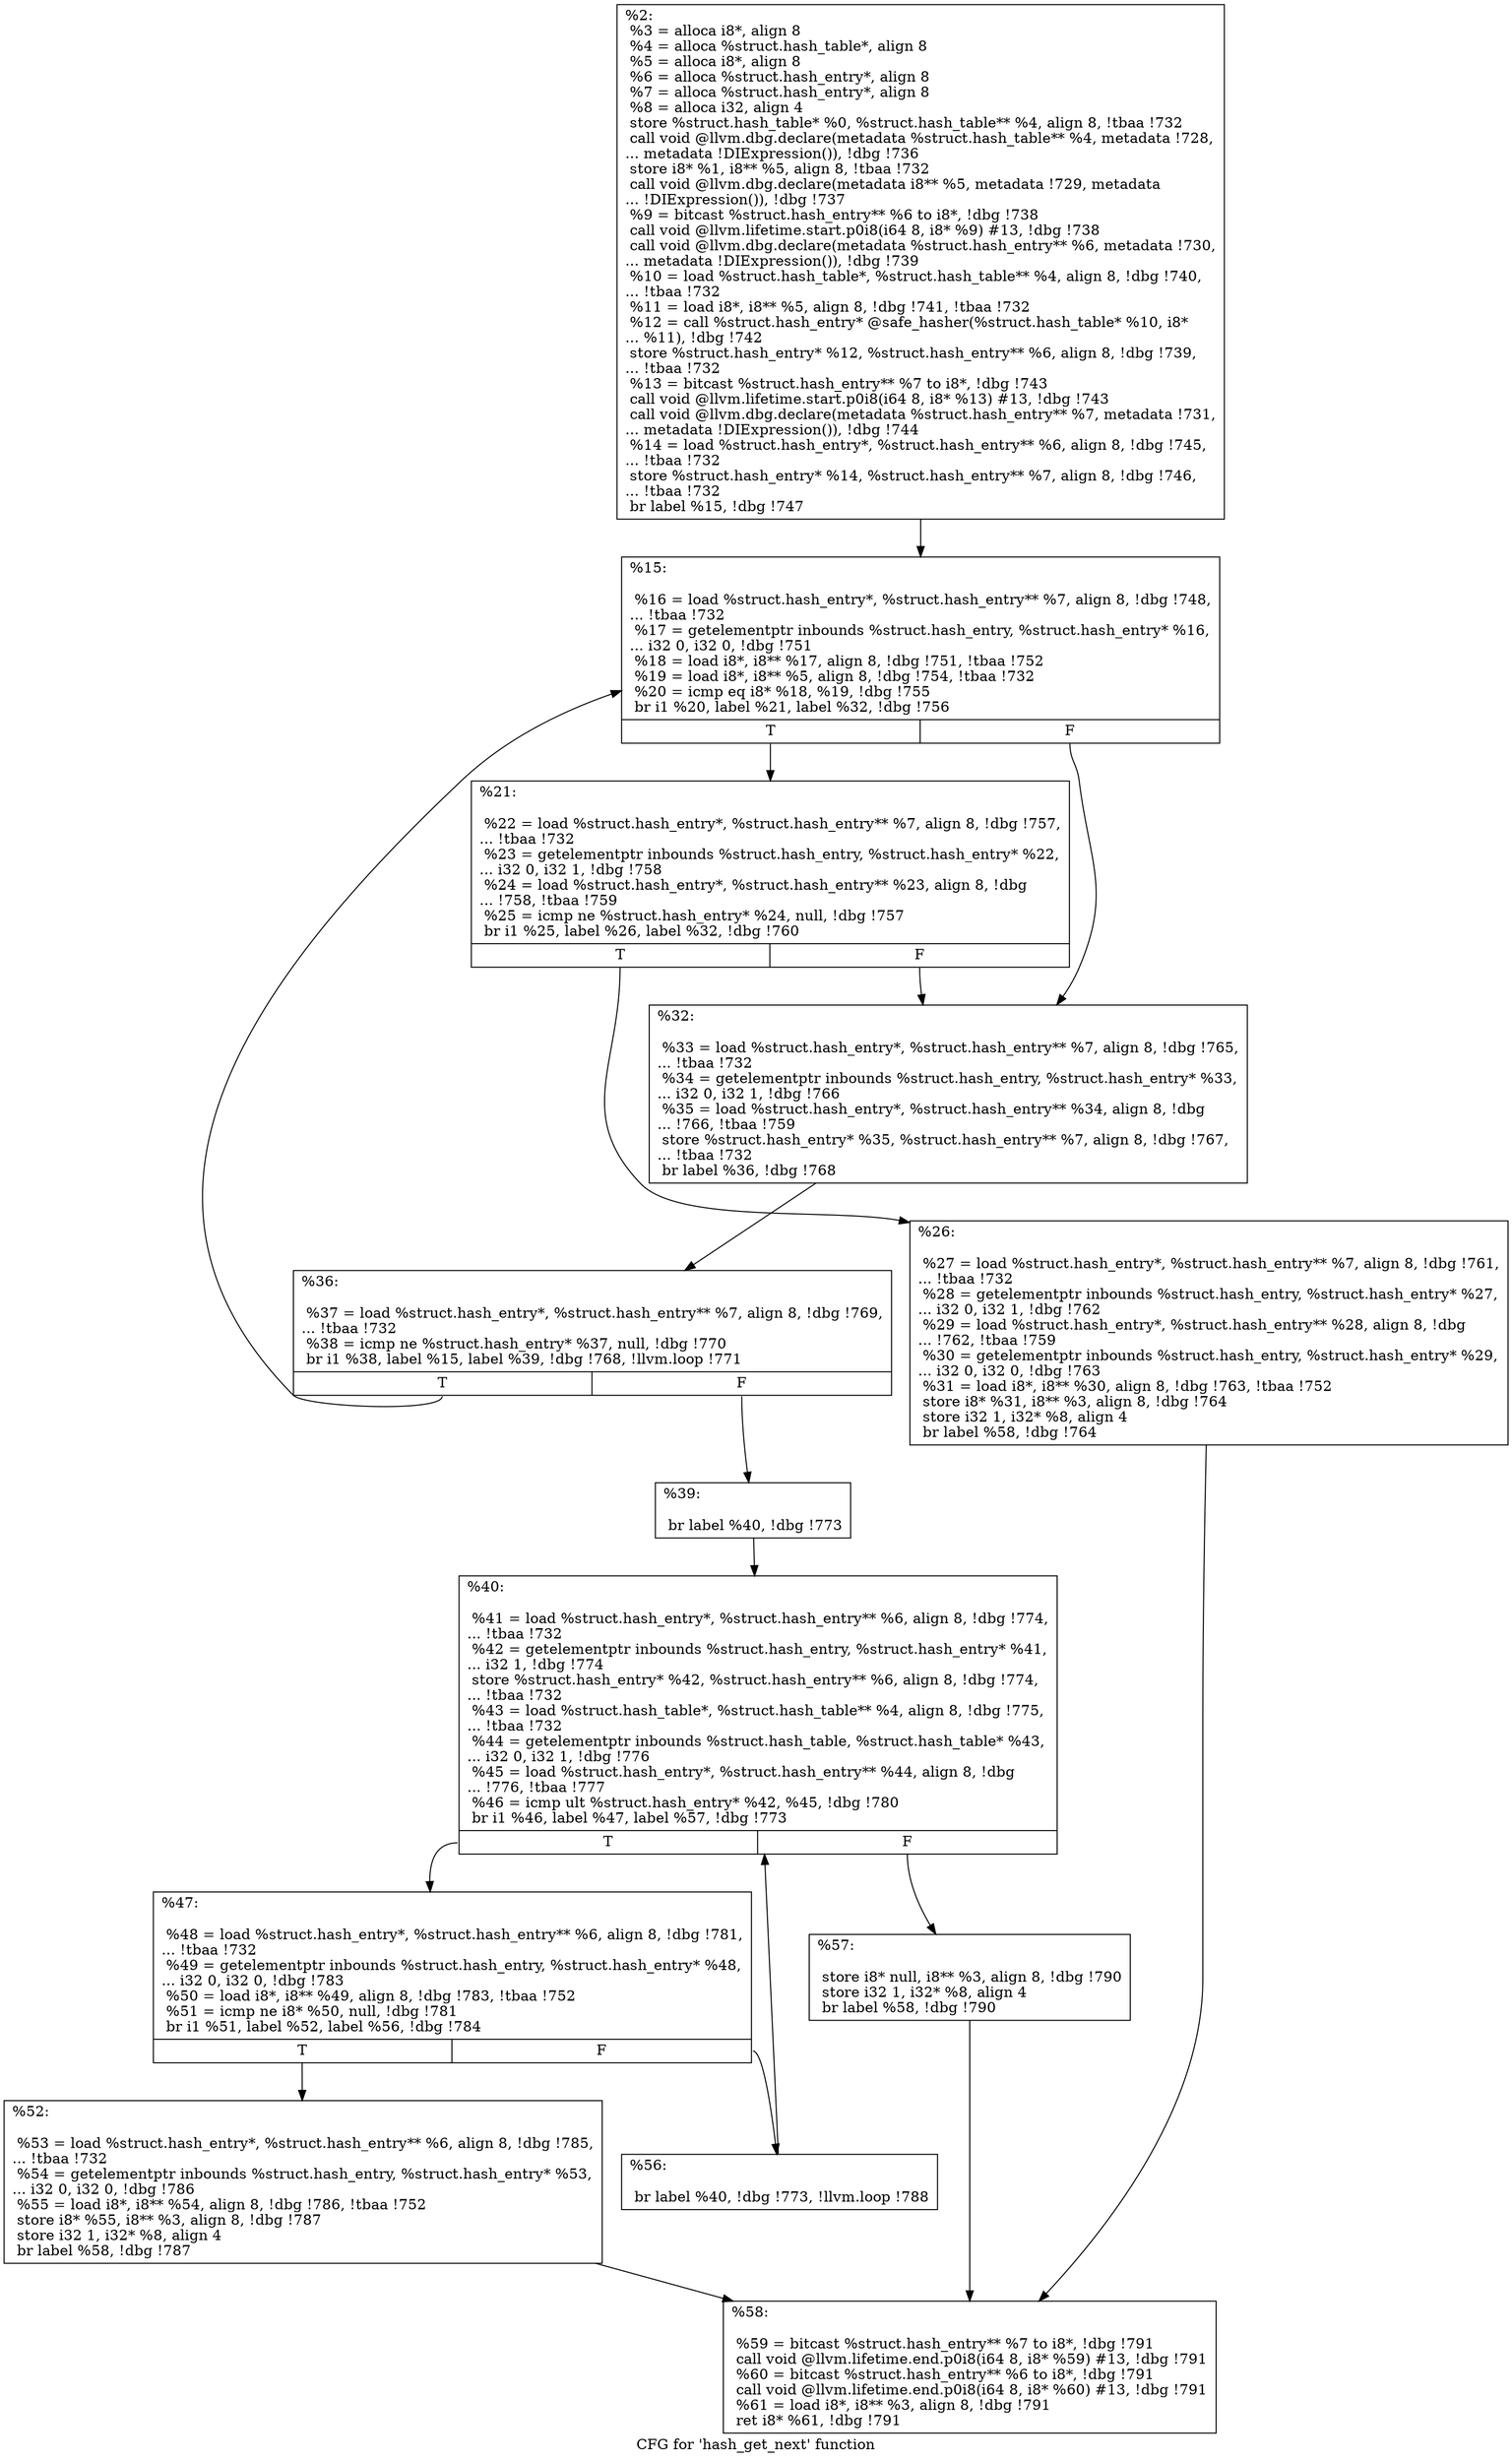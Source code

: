 digraph "CFG for 'hash_get_next' function" {
	label="CFG for 'hash_get_next' function";

	Node0x2498f60 [shape=record,label="{%2:\l  %3 = alloca i8*, align 8\l  %4 = alloca %struct.hash_table*, align 8\l  %5 = alloca i8*, align 8\l  %6 = alloca %struct.hash_entry*, align 8\l  %7 = alloca %struct.hash_entry*, align 8\l  %8 = alloca i32, align 4\l  store %struct.hash_table* %0, %struct.hash_table** %4, align 8, !tbaa !732\l  call void @llvm.dbg.declare(metadata %struct.hash_table** %4, metadata !728,\l... metadata !DIExpression()), !dbg !736\l  store i8* %1, i8** %5, align 8, !tbaa !732\l  call void @llvm.dbg.declare(metadata i8** %5, metadata !729, metadata\l... !DIExpression()), !dbg !737\l  %9 = bitcast %struct.hash_entry** %6 to i8*, !dbg !738\l  call void @llvm.lifetime.start.p0i8(i64 8, i8* %9) #13, !dbg !738\l  call void @llvm.dbg.declare(metadata %struct.hash_entry** %6, metadata !730,\l... metadata !DIExpression()), !dbg !739\l  %10 = load %struct.hash_table*, %struct.hash_table** %4, align 8, !dbg !740,\l... !tbaa !732\l  %11 = load i8*, i8** %5, align 8, !dbg !741, !tbaa !732\l  %12 = call %struct.hash_entry* @safe_hasher(%struct.hash_table* %10, i8*\l... %11), !dbg !742\l  store %struct.hash_entry* %12, %struct.hash_entry** %6, align 8, !dbg !739,\l... !tbaa !732\l  %13 = bitcast %struct.hash_entry** %7 to i8*, !dbg !743\l  call void @llvm.lifetime.start.p0i8(i64 8, i8* %13) #13, !dbg !743\l  call void @llvm.dbg.declare(metadata %struct.hash_entry** %7, metadata !731,\l... metadata !DIExpression()), !dbg !744\l  %14 = load %struct.hash_entry*, %struct.hash_entry** %6, align 8, !dbg !745,\l... !tbaa !732\l  store %struct.hash_entry* %14, %struct.hash_entry** %7, align 8, !dbg !746,\l... !tbaa !732\l  br label %15, !dbg !747\l}"];
	Node0x2498f60 -> Node0x249b230;
	Node0x249b230 [shape=record,label="{%15:\l\l  %16 = load %struct.hash_entry*, %struct.hash_entry** %7, align 8, !dbg !748,\l... !tbaa !732\l  %17 = getelementptr inbounds %struct.hash_entry, %struct.hash_entry* %16,\l... i32 0, i32 0, !dbg !751\l  %18 = load i8*, i8** %17, align 8, !dbg !751, !tbaa !752\l  %19 = load i8*, i8** %5, align 8, !dbg !754, !tbaa !732\l  %20 = icmp eq i8* %18, %19, !dbg !755\l  br i1 %20, label %21, label %32, !dbg !756\l|{<s0>T|<s1>F}}"];
	Node0x249b230:s0 -> Node0x249b280;
	Node0x249b230:s1 -> Node0x249b320;
	Node0x249b280 [shape=record,label="{%21:\l\l  %22 = load %struct.hash_entry*, %struct.hash_entry** %7, align 8, !dbg !757,\l... !tbaa !732\l  %23 = getelementptr inbounds %struct.hash_entry, %struct.hash_entry* %22,\l... i32 0, i32 1, !dbg !758\l  %24 = load %struct.hash_entry*, %struct.hash_entry** %23, align 8, !dbg\l... !758, !tbaa !759\l  %25 = icmp ne %struct.hash_entry* %24, null, !dbg !757\l  br i1 %25, label %26, label %32, !dbg !760\l|{<s0>T|<s1>F}}"];
	Node0x249b280:s0 -> Node0x249b2d0;
	Node0x249b280:s1 -> Node0x249b320;
	Node0x249b2d0 [shape=record,label="{%26:\l\l  %27 = load %struct.hash_entry*, %struct.hash_entry** %7, align 8, !dbg !761,\l... !tbaa !732\l  %28 = getelementptr inbounds %struct.hash_entry, %struct.hash_entry* %27,\l... i32 0, i32 1, !dbg !762\l  %29 = load %struct.hash_entry*, %struct.hash_entry** %28, align 8, !dbg\l... !762, !tbaa !759\l  %30 = getelementptr inbounds %struct.hash_entry, %struct.hash_entry* %29,\l... i32 0, i32 0, !dbg !763\l  %31 = load i8*, i8** %30, align 8, !dbg !763, !tbaa !752\l  store i8* %31, i8** %3, align 8, !dbg !764\l  store i32 1, i32* %8, align 4\l  br label %58, !dbg !764\l}"];
	Node0x249b2d0 -> Node0x249b5a0;
	Node0x249b320 [shape=record,label="{%32:\l\l  %33 = load %struct.hash_entry*, %struct.hash_entry** %7, align 8, !dbg !765,\l... !tbaa !732\l  %34 = getelementptr inbounds %struct.hash_entry, %struct.hash_entry* %33,\l... i32 0, i32 1, !dbg !766\l  %35 = load %struct.hash_entry*, %struct.hash_entry** %34, align 8, !dbg\l... !766, !tbaa !759\l  store %struct.hash_entry* %35, %struct.hash_entry** %7, align 8, !dbg !767,\l... !tbaa !732\l  br label %36, !dbg !768\l}"];
	Node0x249b320 -> Node0x249b370;
	Node0x249b370 [shape=record,label="{%36:\l\l  %37 = load %struct.hash_entry*, %struct.hash_entry** %7, align 8, !dbg !769,\l... !tbaa !732\l  %38 = icmp ne %struct.hash_entry* %37, null, !dbg !770\l  br i1 %38, label %15, label %39, !dbg !768, !llvm.loop !771\l|{<s0>T|<s1>F}}"];
	Node0x249b370:s0 -> Node0x249b230;
	Node0x249b370:s1 -> Node0x249b3c0;
	Node0x249b3c0 [shape=record,label="{%39:\l\l  br label %40, !dbg !773\l}"];
	Node0x249b3c0 -> Node0x249b410;
	Node0x249b410 [shape=record,label="{%40:\l\l  %41 = load %struct.hash_entry*, %struct.hash_entry** %6, align 8, !dbg !774,\l... !tbaa !732\l  %42 = getelementptr inbounds %struct.hash_entry, %struct.hash_entry* %41,\l... i32 1, !dbg !774\l  store %struct.hash_entry* %42, %struct.hash_entry** %6, align 8, !dbg !774,\l... !tbaa !732\l  %43 = load %struct.hash_table*, %struct.hash_table** %4, align 8, !dbg !775,\l... !tbaa !732\l  %44 = getelementptr inbounds %struct.hash_table, %struct.hash_table* %43,\l... i32 0, i32 1, !dbg !776\l  %45 = load %struct.hash_entry*, %struct.hash_entry** %44, align 8, !dbg\l... !776, !tbaa !777\l  %46 = icmp ult %struct.hash_entry* %42, %45, !dbg !780\l  br i1 %46, label %47, label %57, !dbg !773\l|{<s0>T|<s1>F}}"];
	Node0x249b410:s0 -> Node0x249b460;
	Node0x249b410:s1 -> Node0x249b550;
	Node0x249b460 [shape=record,label="{%47:\l\l  %48 = load %struct.hash_entry*, %struct.hash_entry** %6, align 8, !dbg !781,\l... !tbaa !732\l  %49 = getelementptr inbounds %struct.hash_entry, %struct.hash_entry* %48,\l... i32 0, i32 0, !dbg !783\l  %50 = load i8*, i8** %49, align 8, !dbg !783, !tbaa !752\l  %51 = icmp ne i8* %50, null, !dbg !781\l  br i1 %51, label %52, label %56, !dbg !784\l|{<s0>T|<s1>F}}"];
	Node0x249b460:s0 -> Node0x249b4b0;
	Node0x249b460:s1 -> Node0x249b500;
	Node0x249b4b0 [shape=record,label="{%52:\l\l  %53 = load %struct.hash_entry*, %struct.hash_entry** %6, align 8, !dbg !785,\l... !tbaa !732\l  %54 = getelementptr inbounds %struct.hash_entry, %struct.hash_entry* %53,\l... i32 0, i32 0, !dbg !786\l  %55 = load i8*, i8** %54, align 8, !dbg !786, !tbaa !752\l  store i8* %55, i8** %3, align 8, !dbg !787\l  store i32 1, i32* %8, align 4\l  br label %58, !dbg !787\l}"];
	Node0x249b4b0 -> Node0x249b5a0;
	Node0x249b500 [shape=record,label="{%56:\l\l  br label %40, !dbg !773, !llvm.loop !788\l}"];
	Node0x249b500 -> Node0x249b410;
	Node0x249b550 [shape=record,label="{%57:\l\l  store i8* null, i8** %3, align 8, !dbg !790\l  store i32 1, i32* %8, align 4\l  br label %58, !dbg !790\l}"];
	Node0x249b550 -> Node0x249b5a0;
	Node0x249b5a0 [shape=record,label="{%58:\l\l  %59 = bitcast %struct.hash_entry** %7 to i8*, !dbg !791\l  call void @llvm.lifetime.end.p0i8(i64 8, i8* %59) #13, !dbg !791\l  %60 = bitcast %struct.hash_entry** %6 to i8*, !dbg !791\l  call void @llvm.lifetime.end.p0i8(i64 8, i8* %60) #13, !dbg !791\l  %61 = load i8*, i8** %3, align 8, !dbg !791\l  ret i8* %61, !dbg !791\l}"];
}
